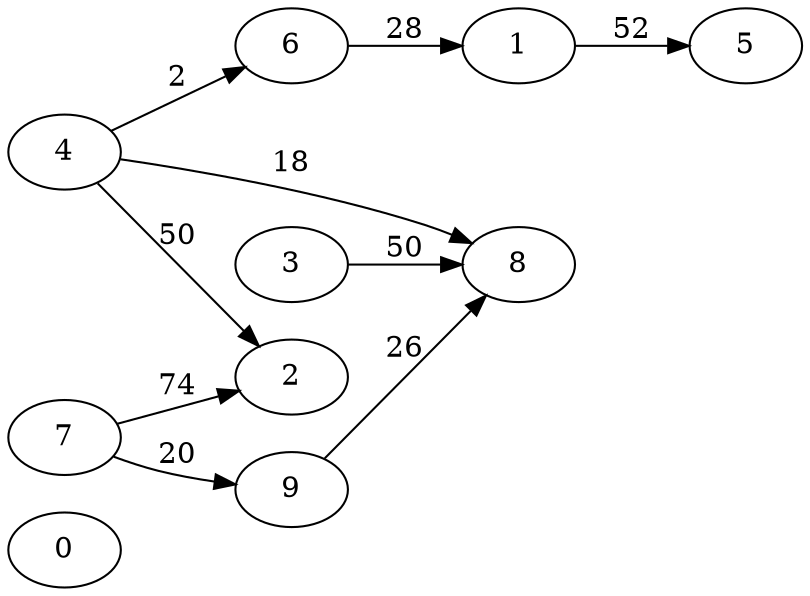 digraph G {
ranksep = "equally";
rankdir = LR;
{rank = same; 0; };
{rank = same; 1; };
{rank = same; 5; };
{rank = same; 2; };
{rank = same; 3; };
{rank = same; 8; };
{rank = same; 4; };
{rank = same; 6; };
{rank = same; };
{rank = same; 7; };
{rank = same; 9; };
{rank = same; };
0
1->5[label="52"];
5
2
3->8[label="50"];
8
4->8[label="18"];
4->6[label="2"];
4->2[label="50"];
6->1[label="28"];
7->9[label="20"];
7->2[label="74"];
9->8[label="26"];
}
